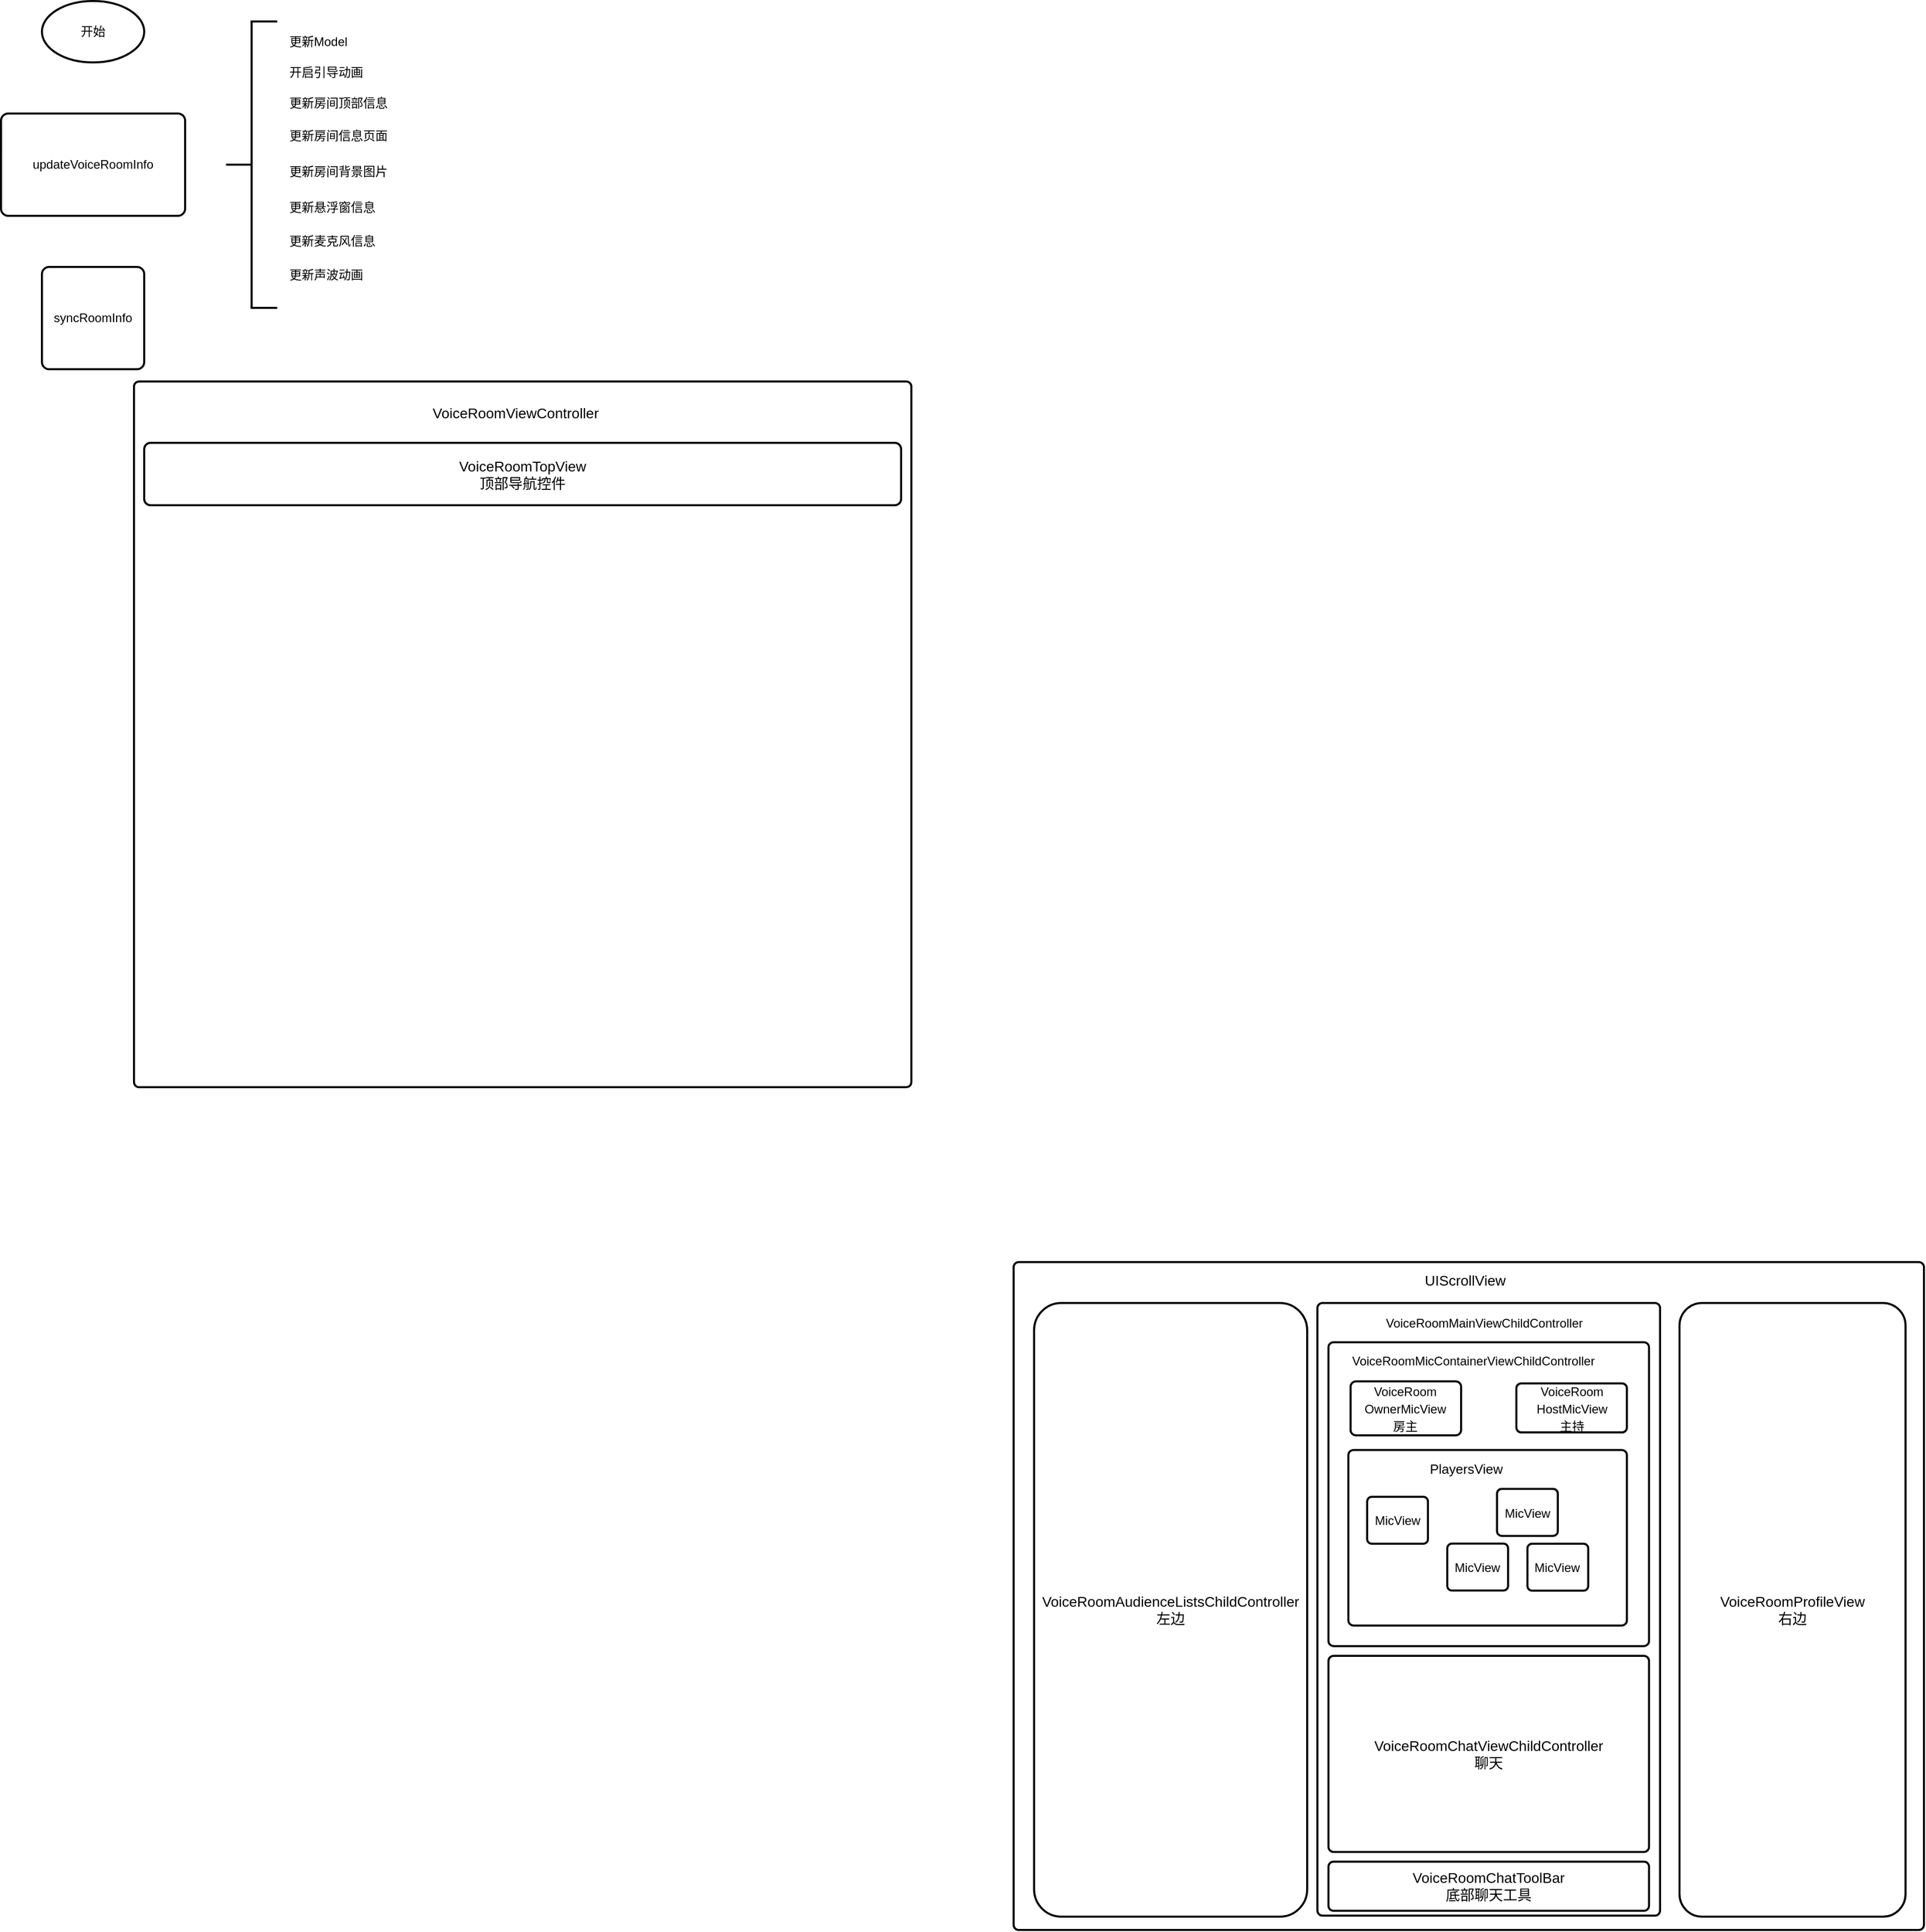 <mxfile version="12.2.6" type="github" pages="1">
  <diagram id="QXnWpjxVT1Wi_6HcI1Gs" name="第 1 页">
    <mxGraphModel dx="877" dy="599" grid="1" gridSize="10" guides="1" tooltips="1" connect="1" arrows="1" fold="1" page="1" pageScale="1" pageWidth="2339" pageHeight="3300" math="0" shadow="0">
      <root>
        <mxCell id="0"/>
        <mxCell id="1" parent="0"/>
        <mxCell id="4t1HwyWgQuPsWHYAofXQ-1" value="开始" style="strokeWidth=2;html=1;shape=mxgraph.flowchart.start_1;whiteSpace=wrap;" parent="1" vertex="1">
          <mxGeometry x="280" y="90" width="100" height="60" as="geometry"/>
        </mxCell>
        <mxCell id="4t1HwyWgQuPsWHYAofXQ-2" value="syncRoomInfo" style="rounded=1;whiteSpace=wrap;html=1;absoluteArcSize=1;arcSize=14;strokeWidth=2;" parent="1" vertex="1">
          <mxGeometry x="280" y="350" width="100" height="100" as="geometry"/>
        </mxCell>
        <mxCell id="4t1HwyWgQuPsWHYAofXQ-3" value="updateVoiceRoomInfo" style="rounded=1;whiteSpace=wrap;html=1;absoluteArcSize=1;arcSize=14;strokeWidth=2;" parent="1" vertex="1">
          <mxGeometry x="240" y="200" width="180" height="100" as="geometry"/>
        </mxCell>
        <mxCell id="4t1HwyWgQuPsWHYAofXQ-5" value="" style="strokeWidth=2;html=1;shape=mxgraph.flowchart.annotation_2;align=left;labelPosition=right;pointerEvents=1;" parent="1" vertex="1">
          <mxGeometry x="460" y="110" width="50" height="280" as="geometry"/>
        </mxCell>
        <mxCell id="4t1HwyWgQuPsWHYAofXQ-22" value="更新Model" style="text;html=1;resizable=0;points=[];autosize=1;align=left;verticalAlign=top;spacingTop=-4;" parent="1" vertex="1">
          <mxGeometry x="520" y="120" width="70" height="20" as="geometry"/>
        </mxCell>
        <mxCell id="4t1HwyWgQuPsWHYAofXQ-23" value="开启引导动画" style="text;html=1;resizable=0;points=[];autosize=1;align=left;verticalAlign=top;spacingTop=-4;" parent="1" vertex="1">
          <mxGeometry x="520" y="150" width="90" height="20" as="geometry"/>
        </mxCell>
        <mxCell id="4t1HwyWgQuPsWHYAofXQ-24" value="更新房间顶部信息" style="text;html=1;resizable=0;points=[];autosize=1;align=left;verticalAlign=top;spacingTop=-4;" parent="1" vertex="1">
          <mxGeometry x="520" y="180" width="110" height="20" as="geometry"/>
        </mxCell>
        <mxCell id="4t1HwyWgQuPsWHYAofXQ-25" value="更新房间背景图片" style="text;html=1;resizable=0;points=[];autosize=1;align=left;verticalAlign=top;spacingTop=-4;" parent="1" vertex="1">
          <mxGeometry x="520" y="247" width="110" height="20" as="geometry"/>
        </mxCell>
        <mxCell id="4t1HwyWgQuPsWHYAofXQ-26" value="更新房间信息页面" style="text;html=1;resizable=0;points=[];autosize=1;align=left;verticalAlign=top;spacingTop=-4;" parent="1" vertex="1">
          <mxGeometry x="520" y="212" width="110" height="20" as="geometry"/>
        </mxCell>
        <mxCell id="4t1HwyWgQuPsWHYAofXQ-27" value="更新悬浮窗信息" style="text;html=1;resizable=0;points=[];autosize=1;align=left;verticalAlign=top;spacingTop=-4;" parent="1" vertex="1">
          <mxGeometry x="520" y="282" width="100" height="20" as="geometry"/>
        </mxCell>
        <mxCell id="4t1HwyWgQuPsWHYAofXQ-28" value="更新麦克风信息" style="text;html=1;resizable=0;points=[];autosize=1;align=left;verticalAlign=top;spacingTop=-4;" parent="1" vertex="1">
          <mxGeometry x="520" y="315" width="100" height="20" as="geometry"/>
        </mxCell>
        <mxCell id="4t1HwyWgQuPsWHYAofXQ-29" value="更新声波动画" style="text;html=1;resizable=0;points=[];autosize=1;align=left;verticalAlign=top;spacingTop=-4;" parent="1" vertex="1">
          <mxGeometry x="520" y="348" width="90" height="20" as="geometry"/>
        </mxCell>
        <mxCell id="uTZmpidnTNi-9U0CQCSV-9" value="" style="rounded=1;absoluteArcSize=1;html=1;strokeWidth=2;arcSize=10;fontSize=14;fillColor=none;" vertex="1" parent="1">
          <mxGeometry x="370" y="462" width="760" height="690" as="geometry"/>
        </mxCell>
        <mxCell id="uTZmpidnTNi-9U0CQCSV-10" value="" style="html=1;strokeWidth=2;shape=mxgraph.er.anchor;fontSize=14;whiteSpace=wrap;" vertex="1" parent="uTZmpidnTNi-9U0CQCSV-9">
          <mxGeometry width="380" height="690" as="geometry"/>
        </mxCell>
        <mxCell id="uTZmpidnTNi-9U0CQCSV-32" value="VoiceRoomViewController" style="text;html=1;resizable=0;points=[];autosize=1;align=left;verticalAlign=top;spacingTop=-4;fontSize=14;" vertex="1" parent="uTZmpidnTNi-9U0CQCSV-9">
          <mxGeometry x="290" y="19.794" width="180" height="20" as="geometry"/>
        </mxCell>
        <mxCell id="uTZmpidnTNi-9U0CQCSV-38" value="VoiceRoomTopView&lt;br&gt;顶部导航控件" style="strokeWidth=2;rounded=1;arcSize=10;whiteSpace=wrap;html=1;align=center;fontSize=14;fillColor=none;" vertex="1" parent="uTZmpidnTNi-9U0CQCSV-9">
          <mxGeometry x="10" y="60" width="740" height="61" as="geometry"/>
        </mxCell>
        <mxCell id="uTZmpidnTNi-9U0CQCSV-39" value="" style="rounded=1;absoluteArcSize=1;html=1;strokeWidth=2;arcSize=10;fontSize=14;fillColor=none;" vertex="1" parent="1">
          <mxGeometry x="1230" y="1323" width="890" height="653" as="geometry"/>
        </mxCell>
        <mxCell id="uTZmpidnTNi-9U0CQCSV-40" value="" style="html=1;strokeWidth=2;shape=mxgraph.er.anchor;fontSize=14;whiteSpace=wrap;" vertex="1" parent="uTZmpidnTNi-9U0CQCSV-39">
          <mxGeometry width="445.0" height="398" as="geometry"/>
        </mxCell>
        <mxCell id="uTZmpidnTNi-9U0CQCSV-22" value="VoiceRoomProfileView&lt;br&gt;右边" style="strokeWidth=2;rounded=1;arcSize=10;whiteSpace=wrap;html=1;align=center;fontSize=14;fillColor=none;" vertex="1" parent="uTZmpidnTNi-9U0CQCSV-39">
          <mxGeometry x="651" y="40" width="221" height="600" as="geometry"/>
        </mxCell>
        <mxCell id="uTZmpidnTNi-9U0CQCSV-21" value="VoiceRoomAudienceListsChildController&lt;br&gt;左边" style="strokeWidth=2;rounded=1;arcSize=10;whiteSpace=wrap;html=1;align=center;fontSize=14;fillColor=none;" vertex="1" parent="uTZmpidnTNi-9U0CQCSV-39">
          <mxGeometry x="20" y="40" width="267" height="600" as="geometry"/>
        </mxCell>
        <mxCell id="uTZmpidnTNi-9U0CQCSV-17" value="" style="rounded=1;absoluteArcSize=1;html=1;strokeWidth=2;arcSize=10;fontSize=13;fillColor=none;" vertex="1" parent="uTZmpidnTNi-9U0CQCSV-39">
          <mxGeometry x="297" y="40" width="335" height="599" as="geometry"/>
        </mxCell>
        <mxCell id="uTZmpidnTNi-9U0CQCSV-18" value="" style="html=1;strokeWidth=2;shape=mxgraph.er.anchor;fontSize=14;whiteSpace=wrap;" vertex="1" parent="uTZmpidnTNi-9U0CQCSV-17">
          <mxGeometry width="167.5" height="599" as="geometry"/>
        </mxCell>
        <mxCell id="uTZmpidnTNi-9U0CQCSV-19" value="VoiceRoomChatViewChildController&lt;br&gt;聊天" style="rounded=1;absoluteArcSize=1;html=1;strokeWidth=2;arcSize=10;fontSize=14;whiteSpace=wrap;points=[];strokeColor=inherit;fillColor=inherit;" vertex="1" parent="uTZmpidnTNi-9U0CQCSV-17">
          <mxGeometry x="10.806" y="345.024" width="313.387" height="191.68" as="geometry"/>
        </mxCell>
        <mxCell id="uTZmpidnTNi-9U0CQCSV-25" value="VoiceRoomMainViewChildController&lt;br&gt;" style="text;html=1;resizable=0;points=[];autosize=1;align=left;verticalAlign=top;spacingTop=-4;" vertex="1" parent="uTZmpidnTNi-9U0CQCSV-17">
          <mxGeometry x="64.839" y="9.584" width="210" height="20" as="geometry"/>
        </mxCell>
        <mxCell id="uTZmpidnTNi-9U0CQCSV-34" value="VoiceRoomChatToolBar&lt;br&gt;底部聊天工具" style="strokeWidth=2;rounded=1;arcSize=10;whiteSpace=wrap;html=1;align=center;fontSize=14;fillColor=none;" vertex="1" parent="uTZmpidnTNi-9U0CQCSV-17">
          <mxGeometry x="10.806" y="546.288" width="313.387" height="47.92" as="geometry"/>
        </mxCell>
        <mxCell id="uTZmpidnTNi-9U0CQCSV-14" value="" style="rounded=1;absoluteArcSize=1;html=1;strokeWidth=2;arcSize=10;fontSize=14;fillColor=none;" vertex="1" parent="uTZmpidnTNi-9U0CQCSV-17">
          <mxGeometry x="10.806" y="38.336" width="313.387" height="297.104" as="geometry"/>
        </mxCell>
        <mxCell id="uTZmpidnTNi-9U0CQCSV-15" value="" style="html=1;strokeWidth=2;shape=mxgraph.er.anchor;fontSize=14;whiteSpace=wrap;" vertex="1" parent="uTZmpidnTNi-9U0CQCSV-14">
          <mxGeometry width="156.694" height="267.394" as="geometry"/>
        </mxCell>
        <mxCell id="uTZmpidnTNi-9U0CQCSV-23" value="&lt;font style=&quot;font-size: 12px&quot;&gt;VoiceRoom&lt;br&gt;OwnerMicView&lt;br&gt;房主&lt;/font&gt;" style="strokeWidth=2;rounded=1;arcSize=10;whiteSpace=wrap;html=1;align=center;fontSize=14;fillColor=none;" vertex="1" parent="uTZmpidnTNi-9U0CQCSV-14">
          <mxGeometry x="21.613" y="38.336" width="108.065" height="52.712" as="geometry"/>
        </mxCell>
        <mxCell id="uTZmpidnTNi-9U0CQCSV-24" value="&lt;font style=&quot;font-size: 12px&quot;&gt;VoiceRoom&lt;br&gt;HostMicView&lt;br&gt;主持&lt;/font&gt;" style="strokeWidth=2;rounded=1;arcSize=10;whiteSpace=wrap;html=1;align=center;fontSize=14;fillColor=none;" vertex="1" parent="uTZmpidnTNi-9U0CQCSV-14">
          <mxGeometry x="183.71" y="40.253" width="108.065" height="47.92" as="geometry"/>
        </mxCell>
        <mxCell id="uTZmpidnTNi-9U0CQCSV-33" value="&lt;font style=&quot;font-size: 12px&quot;&gt;VoiceRoomMicContainerViewChildController&lt;/font&gt;" style="text;html=1;resizable=0;points=[];autosize=1;align=left;verticalAlign=top;spacingTop=-4;fontSize=14;" vertex="1" parent="uTZmpidnTNi-9U0CQCSV-14">
          <mxGeometry x="21.613" y="6.367" width="250" height="20" as="geometry"/>
        </mxCell>
        <mxCell id="uTZmpidnTNi-9U0CQCSV-35" value="" style="rounded=1;absoluteArcSize=1;html=1;strokeWidth=2;arcSize=10;fontSize=14;fillColor=none;" vertex="1" parent="uTZmpidnTNi-9U0CQCSV-14">
          <mxGeometry x="19.452" y="105.424" width="272.323" height="171.554" as="geometry"/>
        </mxCell>
        <mxCell id="uTZmpidnTNi-9U0CQCSV-36" value="" style="html=1;strokeWidth=2;shape=mxgraph.er.anchor;fontSize=14;whiteSpace=wrap;" vertex="1" parent="uTZmpidnTNi-9U0CQCSV-35">
          <mxGeometry width="136.161" height="171.554" as="geometry"/>
        </mxCell>
        <mxCell id="uTZmpidnTNi-9U0CQCSV-31" value="PlayersView" style="text;html=1;resizable=0;points=[];autosize=1;align=left;verticalAlign=top;spacingTop=-4;fontSize=13;" vertex="1" parent="uTZmpidnTNi-9U0CQCSV-35">
          <mxGeometry x="77.806" y="8.006" width="90" height="20" as="geometry"/>
        </mxCell>
        <mxCell id="uTZmpidnTNi-9U0CQCSV-27" value="&lt;font style=&quot;font-size: 12px&quot;&gt;MicView&lt;/font&gt;" style="strokeWidth=2;rounded=1;arcSize=10;whiteSpace=wrap;html=1;align=center;fontSize=14;fillColor=none;" vertex="1" parent="uTZmpidnTNi-9U0CQCSV-35">
          <mxGeometry x="18.371" y="45.748" width="59.435" height="45.924" as="geometry"/>
        </mxCell>
        <mxCell id="uTZmpidnTNi-9U0CQCSV-29" value="&lt;font style=&quot;font-size: 12px&quot;&gt;MicView&lt;/font&gt;" style="strokeWidth=2;rounded=1;arcSize=10;whiteSpace=wrap;html=1;align=center;fontSize=14;fillColor=none;" vertex="1" parent="uTZmpidnTNi-9U0CQCSV-35">
          <mxGeometry x="96.718" y="91.495" width="59.435" height="45.924" as="geometry"/>
        </mxCell>
        <mxCell id="uTZmpidnTNi-9U0CQCSV-30" value="&lt;font style=&quot;font-size: 12px&quot;&gt;MicView&lt;/font&gt;" style="strokeWidth=2;rounded=1;arcSize=10;whiteSpace=wrap;html=1;align=center;fontSize=14;fillColor=none;" vertex="1" parent="uTZmpidnTNi-9U0CQCSV-35">
          <mxGeometry x="145.347" y="38.006" width="59.435" height="45.924" as="geometry"/>
        </mxCell>
        <mxCell id="uTZmpidnTNi-9U0CQCSV-28" value="&lt;font style=&quot;font-size: 12px&quot;&gt;MicView&lt;/font&gt;" style="strokeWidth=2;rounded=1;arcSize=10;whiteSpace=wrap;html=1;align=center;fontSize=14;fillColor=none;" vertex="1" parent="uTZmpidnTNi-9U0CQCSV-35">
          <mxGeometry x="175.065" y="91.583" width="59.435" height="45.924" as="geometry"/>
        </mxCell>
        <mxCell id="uTZmpidnTNi-9U0CQCSV-42" value="UIScrollView" style="text;html=1;resizable=0;points=[];autosize=1;align=left;verticalAlign=top;spacingTop=-4;fontSize=14;" vertex="1" parent="uTZmpidnTNi-9U0CQCSV-39">
          <mxGeometry x="400" y="7" width="90" height="20" as="geometry"/>
        </mxCell>
      </root>
    </mxGraphModel>
  </diagram>
</mxfile>
